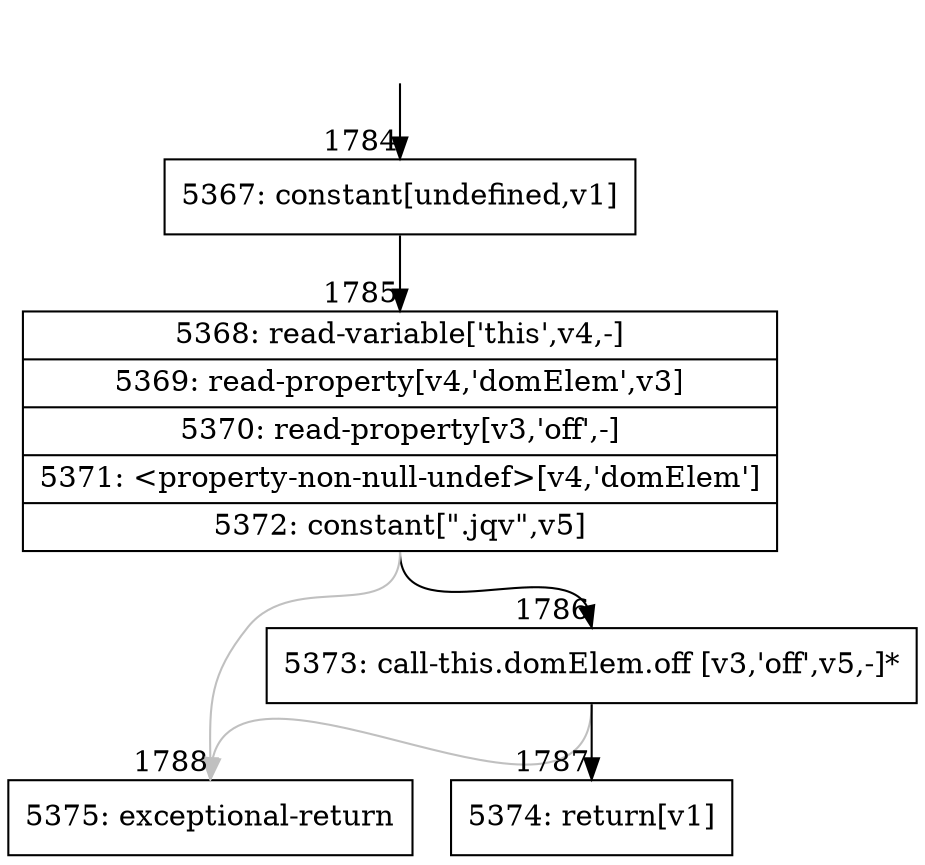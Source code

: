 digraph {
rankdir="TD"
BB_entry145[shape=none,label=""];
BB_entry145 -> BB1784 [tailport=s, headport=n, headlabel="    1784"]
BB1784 [shape=record label="{5367: constant[undefined,v1]}" ] 
BB1784 -> BB1785 [tailport=s, headport=n, headlabel="      1785"]
BB1785 [shape=record label="{5368: read-variable['this',v4,-]|5369: read-property[v4,'domElem',v3]|5370: read-property[v3,'off',-]|5371: \<property-non-null-undef\>[v4,'domElem']|5372: constant[\".jqv\",v5]}" ] 
BB1785 -> BB1786 [tailport=s, headport=n, headlabel="      1786"]
BB1785 -> BB1788 [tailport=s, headport=n, color=gray, headlabel="      1788"]
BB1786 [shape=record label="{5373: call-this.domElem.off [v3,'off',v5,-]*}" ] 
BB1786 -> BB1787 [tailport=s, headport=n, headlabel="      1787"]
BB1786 -> BB1788 [tailport=s, headport=n, color=gray]
BB1787 [shape=record label="{5374: return[v1]}" ] 
BB1788 [shape=record label="{5375: exceptional-return}" ] 
//#$~ 1607
}
